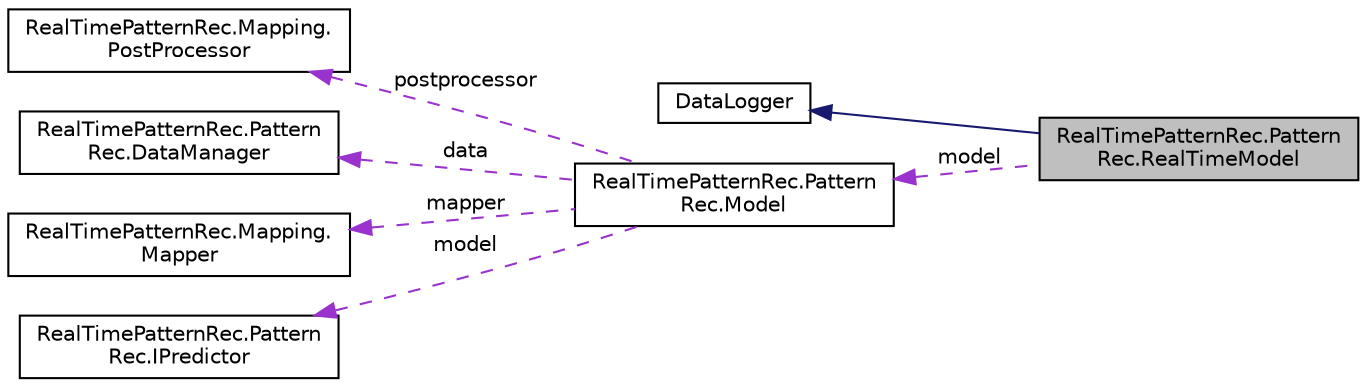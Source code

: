 digraph "RealTimePatternRec.PatternRec.RealTimeModel"
{
 // LATEX_PDF_SIZE
  edge [fontname="Helvetica",fontsize="10",labelfontname="Helvetica",labelfontsize="10"];
  node [fontname="Helvetica",fontsize="10",shape=record];
  rankdir="LR";
  Node1 [label="RealTimePatternRec.Pattern\lRec.RealTimeModel",height=0.2,width=0.4,color="black", fillcolor="grey75", style="filled", fontcolor="black",tooltip="Enables consistent real-time prediction from a Model object at the specified frequency it was trained..."];
  Node2 -> Node1 [dir="back",color="midnightblue",fontsize="10",style="solid",fontname="Helvetica"];
  Node2 [label="DataLogger",height=0.2,width=0.4,color="black", fillcolor="white", style="filled",URL="$class_real_time_pattern_rec_1_1_data_logging_1_1_data_logger.html",tooltip="Creates an object that runs on it's own thread to manage data collection at reliable time intervals"];
  Node3 -> Node1 [dir="back",color="darkorchid3",fontsize="10",style="dashed",label=" model" ,fontname="Helvetica"];
  Node3 [label="RealTimePatternRec.Pattern\lRec.Model",height=0.2,width=0.4,color="black", fillcolor="white", style="filled",URL="$class_real_time_pattern_rec_1_1_pattern_rec_1_1_model.html",tooltip="class to hold all pattern recognition model information and capabilities"];
  Node4 -> Node3 [dir="back",color="darkorchid3",fontsize="10",style="dashed",label=" postprocessor" ,fontname="Helvetica"];
  Node4 [label="RealTimePatternRec.Mapping.\lPostProcessor",height=0.2,width=0.4,color="black", fillcolor="white", style="filled",URL="$class_real_time_pattern_rec_1_1_mapping_1_1_post_processor.html",tooltip="class to hold all post processing techniques"];
  Node5 -> Node3 [dir="back",color="darkorchid3",fontsize="10",style="dashed",label=" data" ,fontname="Helvetica"];
  Node5 [label="RealTimePatternRec.Pattern\lRec.DataManager",height=0.2,width=0.4,color="black", fillcolor="white", style="filled",URL="$class_real_time_pattern_rec_1_1_pattern_rec_1_1_data_manager.html",tooltip="class to hold all information from a data recording session"];
  Node6 -> Node3 [dir="back",color="darkorchid3",fontsize="10",style="dashed",label=" mapper" ,fontname="Helvetica"];
  Node6 [label="RealTimePatternRec.Mapping.\lMapper",height=0.2,width=0.4,color="black", fillcolor="white", style="filled",URL="$class_real_time_pattern_rec_1_1_mapping_1_1_mapper.html",tooltip="utilizes Scalers, Features, and Filters functions to create a pipeline mapping raw input signals to f..."];
  Node7 -> Node3 [dir="back",color="darkorchid3",fontsize="10",style="dashed",label=" model" ,fontname="Helvetica"];
  Node7 [label="RealTimePatternRec.Pattern\lRec.IPredictor",height=0.2,width=0.4,color="black", fillcolor="white", style="filled",URL="$interface_real_time_pattern_rec_1_1_pattern_rec_1_1_i_predictor.html",tooltip="Predictor interface to standardize implemented predictors"];
}
